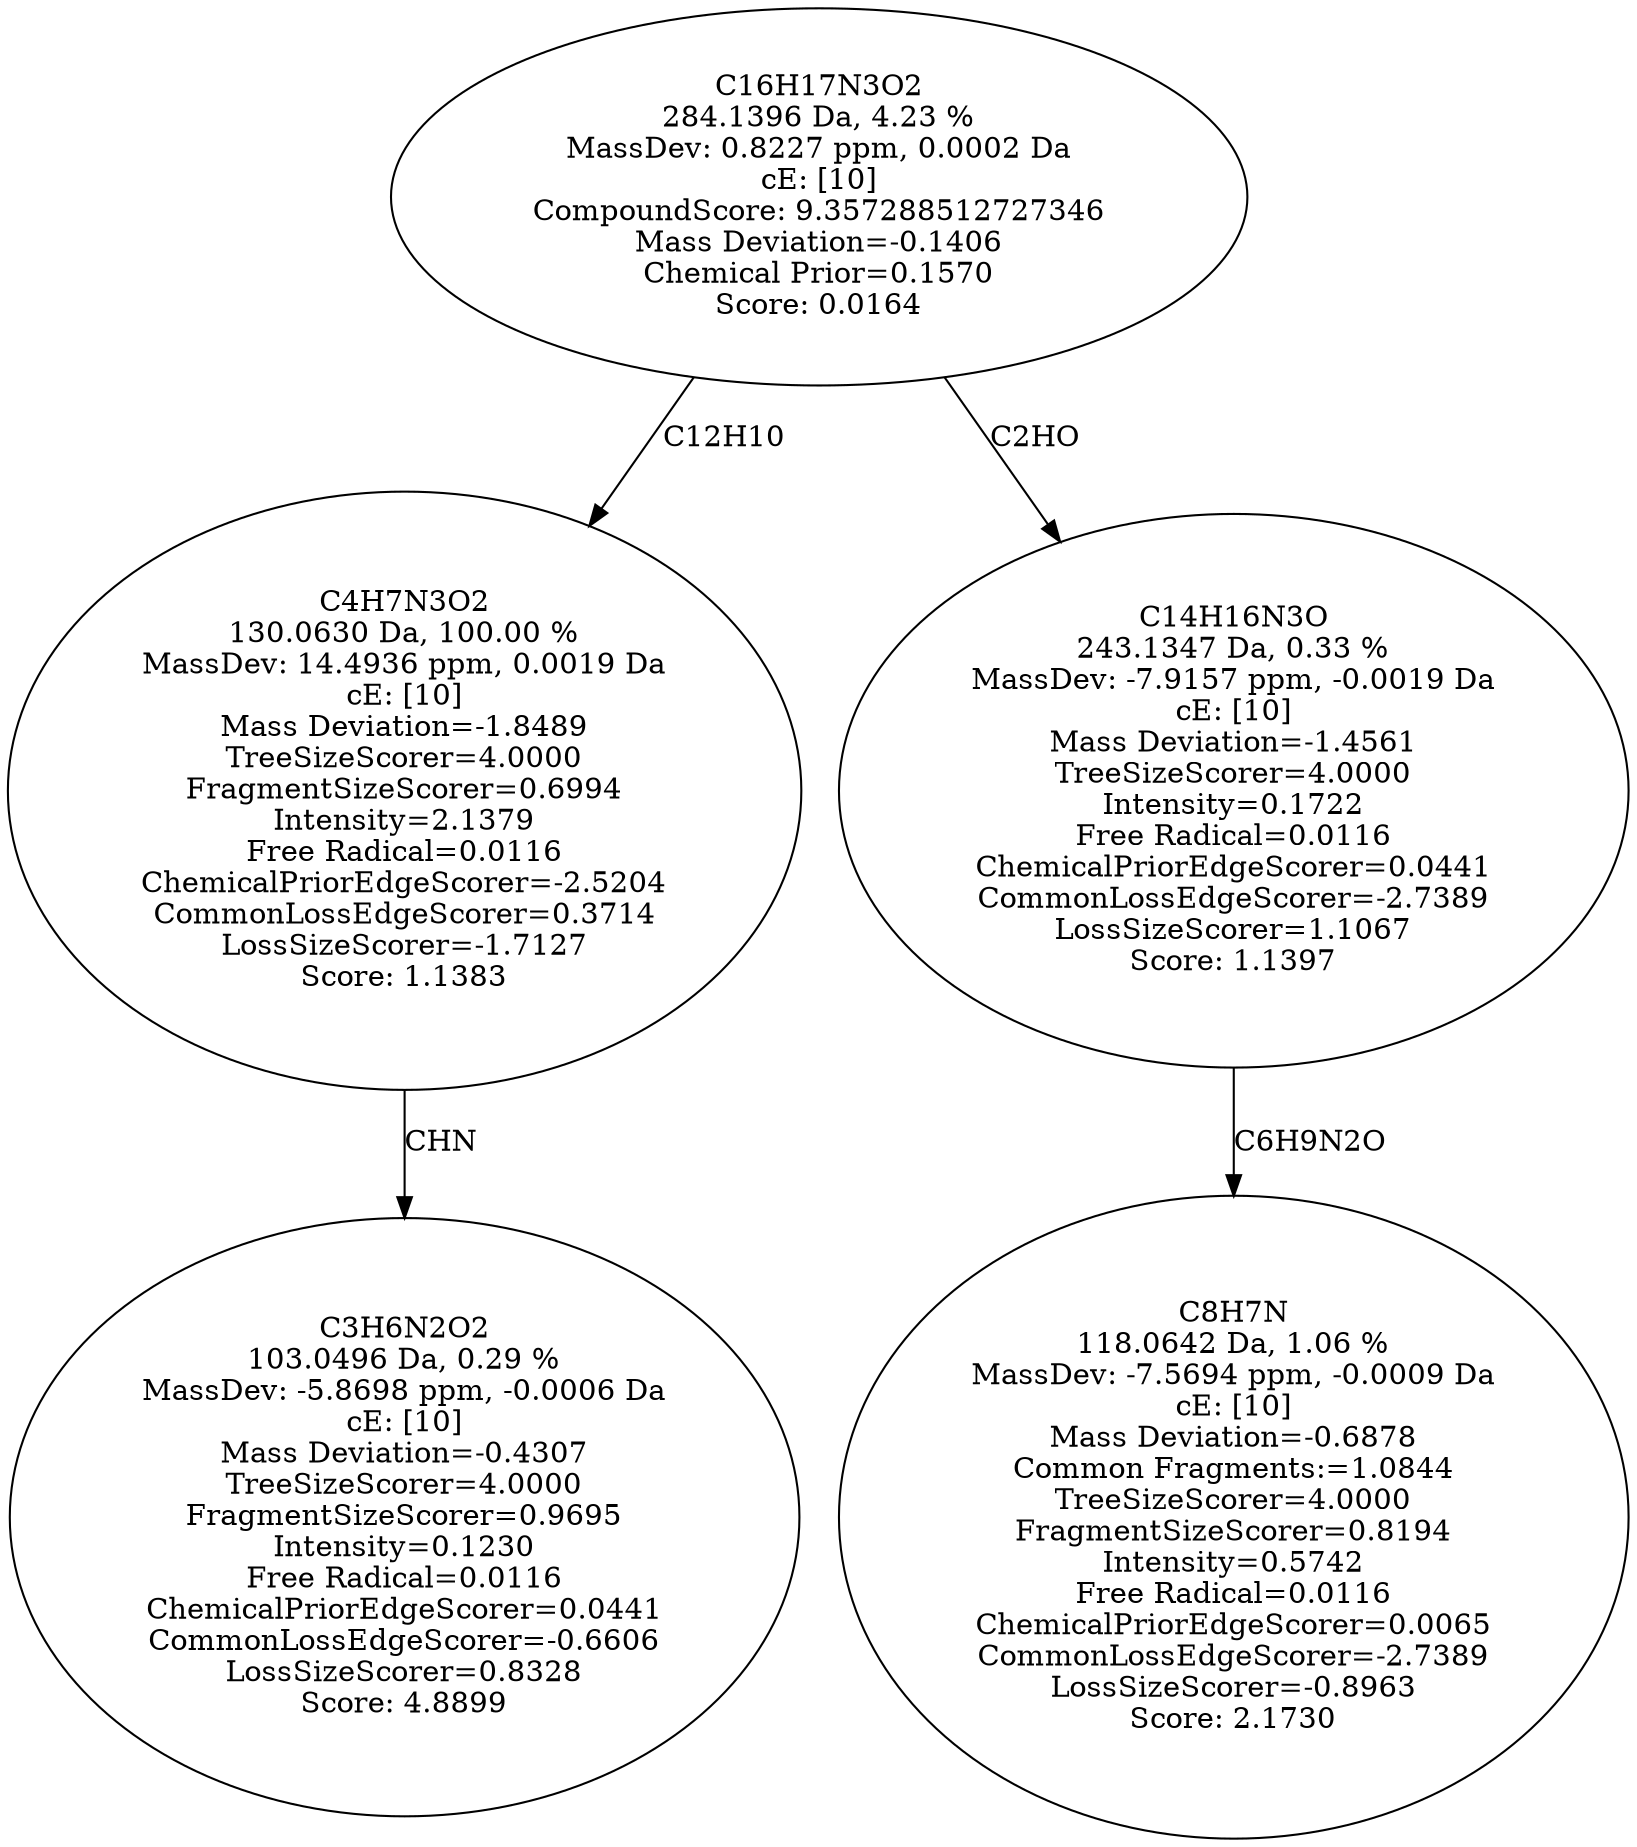 strict digraph {
v1 [label="C3H6N2O2\n103.0496 Da, 0.29 %\nMassDev: -5.8698 ppm, -0.0006 Da\ncE: [10]\nMass Deviation=-0.4307\nTreeSizeScorer=4.0000\nFragmentSizeScorer=0.9695\nIntensity=0.1230\nFree Radical=0.0116\nChemicalPriorEdgeScorer=0.0441\nCommonLossEdgeScorer=-0.6606\nLossSizeScorer=0.8328\nScore: 4.8899"];
v2 [label="C4H7N3O2\n130.0630 Da, 100.00 %\nMassDev: 14.4936 ppm, 0.0019 Da\ncE: [10]\nMass Deviation=-1.8489\nTreeSizeScorer=4.0000\nFragmentSizeScorer=0.6994\nIntensity=2.1379\nFree Radical=0.0116\nChemicalPriorEdgeScorer=-2.5204\nCommonLossEdgeScorer=0.3714\nLossSizeScorer=-1.7127\nScore: 1.1383"];
v3 [label="C8H7N\n118.0642 Da, 1.06 %\nMassDev: -7.5694 ppm, -0.0009 Da\ncE: [10]\nMass Deviation=-0.6878\nCommon Fragments:=1.0844\nTreeSizeScorer=4.0000\nFragmentSizeScorer=0.8194\nIntensity=0.5742\nFree Radical=0.0116\nChemicalPriorEdgeScorer=0.0065\nCommonLossEdgeScorer=-2.7389\nLossSizeScorer=-0.8963\nScore: 2.1730"];
v4 [label="C14H16N3O\n243.1347 Da, 0.33 %\nMassDev: -7.9157 ppm, -0.0019 Da\ncE: [10]\nMass Deviation=-1.4561\nTreeSizeScorer=4.0000\nIntensity=0.1722\nFree Radical=0.0116\nChemicalPriorEdgeScorer=0.0441\nCommonLossEdgeScorer=-2.7389\nLossSizeScorer=1.1067\nScore: 1.1397"];
v5 [label="C16H17N3O2\n284.1396 Da, 4.23 %\nMassDev: 0.8227 ppm, 0.0002 Da\ncE: [10]\nCompoundScore: 9.357288512727346\nMass Deviation=-0.1406\nChemical Prior=0.1570\nScore: 0.0164"];
v2 -> v1 [label="CHN"];
v5 -> v2 [label="C12H10"];
v4 -> v3 [label="C6H9N2O"];
v5 -> v4 [label="C2HO"];
}